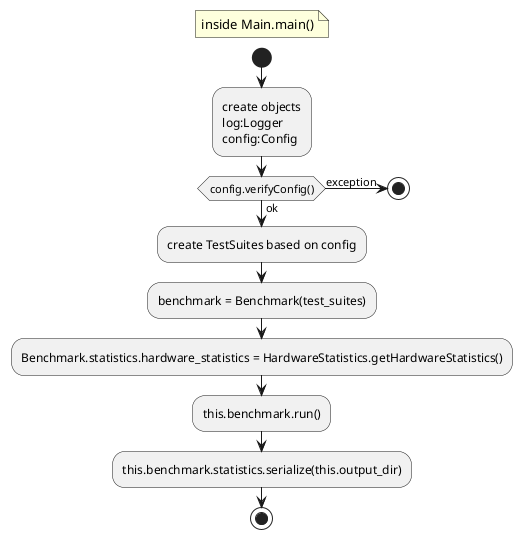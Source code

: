 @startuml
floating note: inside Main.main()
start
:create objects
log:Logger
config:Config;

if (config.verifyConfig()) then (ok)
  :create TestSuites based on config;
  :benchmark = Benchmark(test_suites);
  :Benchmark.statistics.hardware_statistics = HardwareStatistics.getHardwareStatistics();
  :this.benchmark.run();
  :this.benchmark.statistics.serialize(this.output_dir);
else (exception)
  stop;
endif;

stop

@enduml
